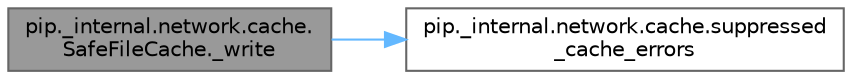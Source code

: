 digraph "pip._internal.network.cache.SafeFileCache._write"
{
 // LATEX_PDF_SIZE
  bgcolor="transparent";
  edge [fontname=Helvetica,fontsize=10,labelfontname=Helvetica,labelfontsize=10];
  node [fontname=Helvetica,fontsize=10,shape=box,height=0.2,width=0.4];
  rankdir="LR";
  Node1 [id="Node000001",label="pip._internal.network.cache.\lSafeFileCache._write",height=0.2,width=0.4,color="gray40", fillcolor="grey60", style="filled", fontcolor="black",tooltip=" "];
  Node1 -> Node2 [id="edge1_Node000001_Node000002",color="steelblue1",style="solid",tooltip=" "];
  Node2 [id="Node000002",label="pip._internal.network.cache.suppressed\l_cache_errors",height=0.2,width=0.4,color="grey40", fillcolor="white", style="filled",URL="$namespacepip_1_1__internal_1_1network_1_1cache.html#a04281ba5b2cee2a3a0605e147d1f512d",tooltip=" "];
}

